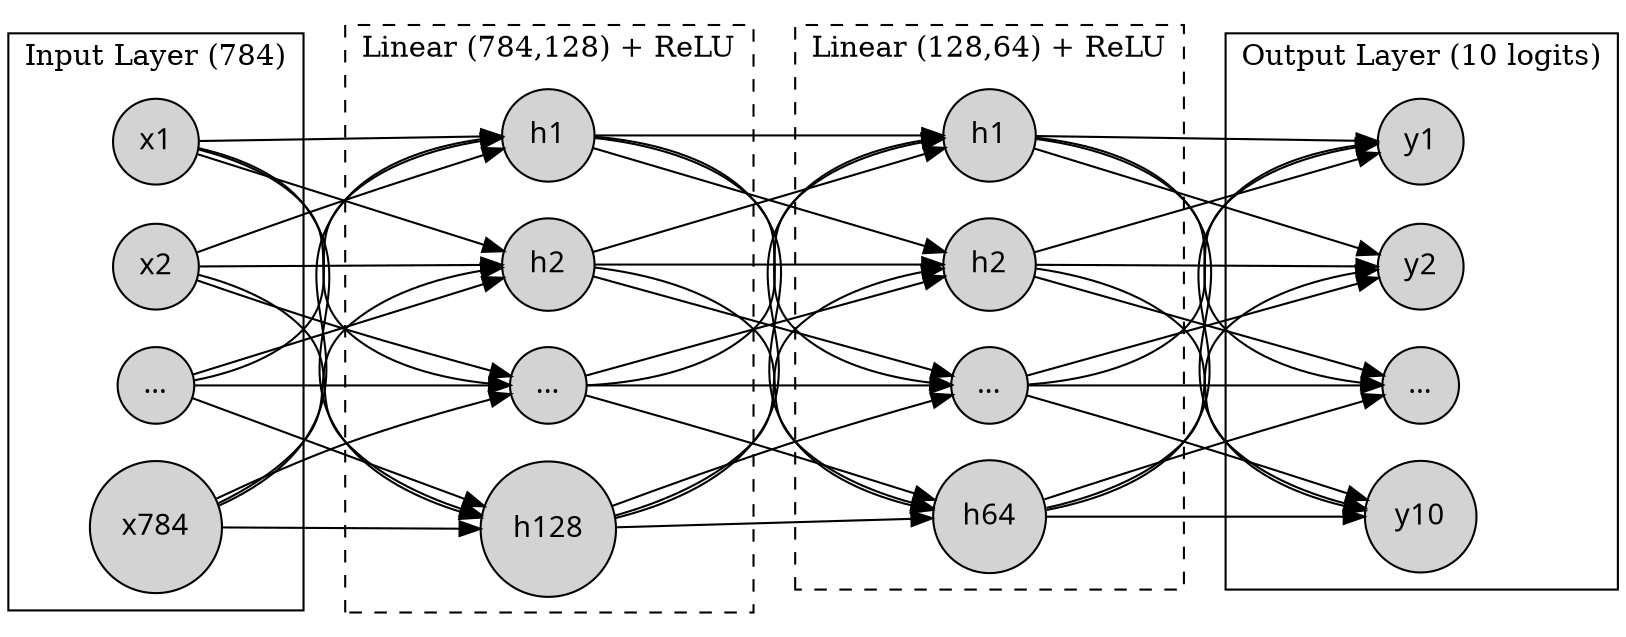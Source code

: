 // Run this shit via: dot -Tpng -Gdpi=300 nnStructure.dot -o mlp.png

digraph MLP {
    rankdir=LR;
    node [shape=circle style=filled fillcolor=lightgray fontname="CMU Serif"];
    subgraph clusterInput {
        label="Input Layer (784)";
        x1 [label="x1"];
        x2 [label="x2"];
        xDots [label="..."];
        x784 [label="x784"];
    }
    subgraph clusterHidden1 {
        label="Linear (784,128) + ReLU";
        style=dashed;
        h1_1 [label="h1"];
        h1_2 [label="h2"];
        h1Dots [label="..."];
        h1_128 [label="h128"];
    }
    subgraph clusterHidden2 {
        label="Linear (128,64) + ReLU";
        style=dashed;
        h2_1 [label="h1"];
        h2_2 [label="h2"];
        h2Dots [label="..."];
        h2_64 [label="h64"];
    }
    subgraph clusterOutput {
        label="Output Layer (10 logits)";
        y1 [label="y1"];
        y2 [label="y2"];
        yDots [label="..."];
        y10 [label="y10"];
    }

    //Input Layer -> Hidden Layer 1
    x1 -> h1_1;
    x1 -> h1_2;
    x1 -> h1Dots;
    x1 -> h1_128;
    x2 -> h1_1;
    x2 -> h1_2;
    x2 -> h1Dots;
    x2 -> h1_128;
    xDots -> h1_1;
    xDots -> h1_2;
    xDots -> h1Dots;
    xDots -> h1_128;
    x784 -> h1_1;
    x784 -> h1_2;
    x784 -> h1Dots;
    x784 -> h1_128;

    //Hidden Layer 1 -> Hidden Layer 2
    h1_1 -> h2_1;
    h1_1 -> h2_2;
    h1_1 -> h2Dots;
    h1_1 -> h2_64;
    h1_2 -> h2_1;
    h1_2 -> h2_2;
    h1_2 -> h2Dots;
    h1_2 -> h2_64;
    h1Dots -> h2_1;
    h1Dots -> h2_2;
    h1Dots -> h2Dots;
    h1Dots -> h2_64;
    h1_128 -> h2_1;
    h1_128 -> h2_2;
    h1_128 -> h2Dots;
    h1_128 -> h2_64;

    //Hidden Layer 2 -> Output
    h2_1 -> y1;
    h2_1 -> y2;
    h2_1 -> yDots;
    h2_1 -> y10;
    h2_2 -> y1;
    h2_2 -> y2;
    h2_2 -> yDots;
    h2_2 -> y10;
    h2Dots -> y1;
    h2Dots -> y2;
    h2Dots -> yDots;
    h2Dots -> y10;
    h2_64 -> y1;
    h2_64 -> y2;
    h2_64 -> yDots;
    h2_64 -> y10;
}
